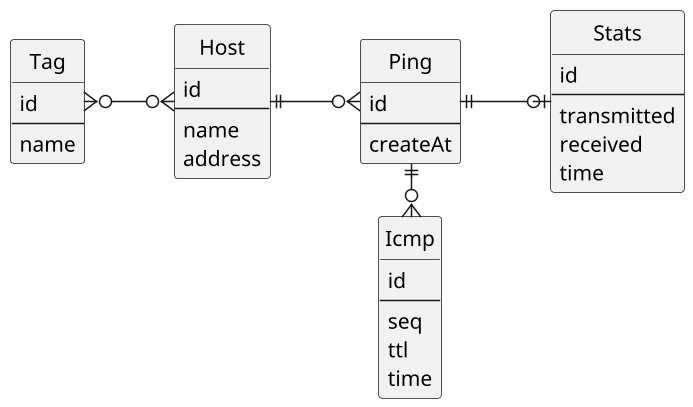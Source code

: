 @startuml
hide circle
scale 1.5
skinparam linetype ortho
skinparam monochrome true
left to right direction

entity "Tag" as tag {
  id
  --
  name
}

entity "Host" as host {
  id
  --
  name
  address
}

entity "Ping" as ping {
  id
  --
  createAt
}

entity "Stats" as stats {
  id
  --
  transmitted
  received
  time
}

entity "Icmp" as icmp {
  id
  --
  seq
  ttl
  time
}

tag }o--o{ host
host ||--o{ ping
ping ||--o| stats
ping ||-downo{ icmp
@enduml
